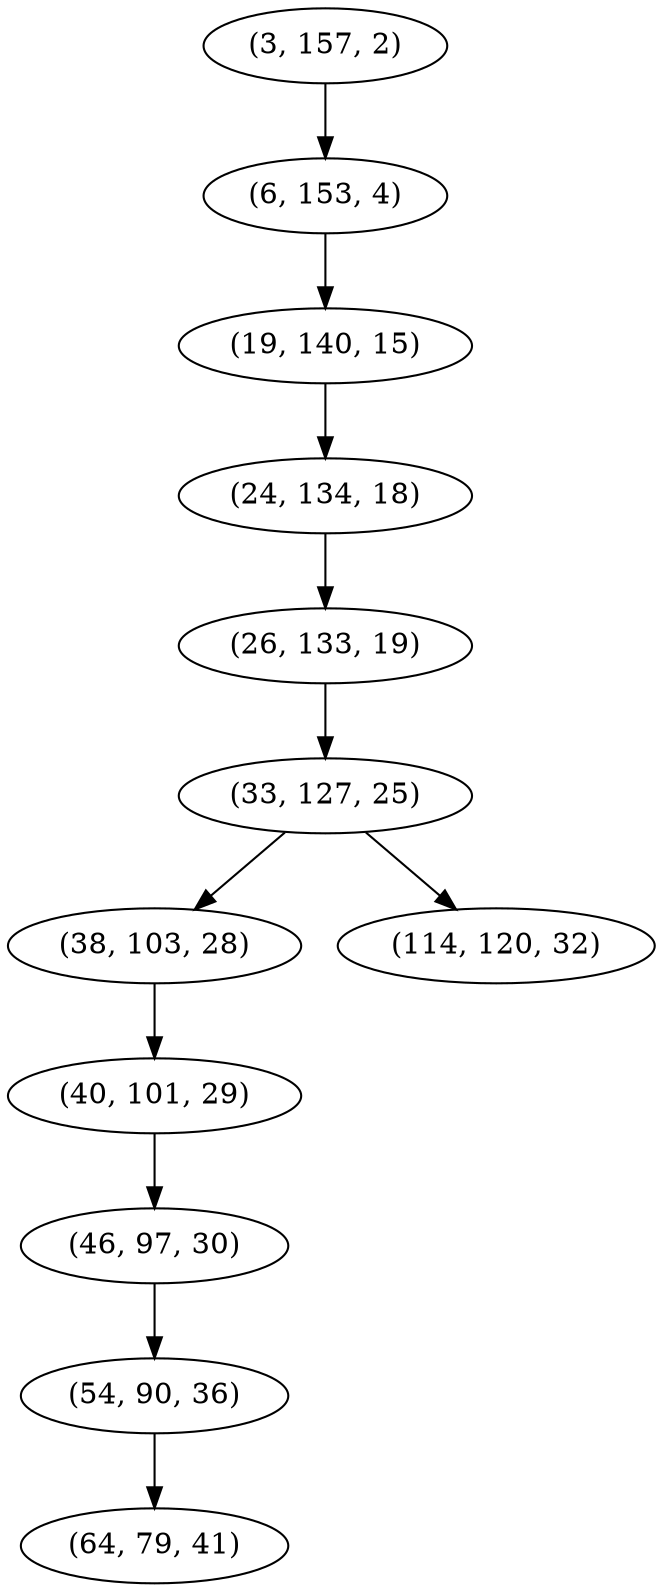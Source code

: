 digraph tree {
    "(3, 157, 2)";
    "(6, 153, 4)";
    "(19, 140, 15)";
    "(24, 134, 18)";
    "(26, 133, 19)";
    "(33, 127, 25)";
    "(38, 103, 28)";
    "(40, 101, 29)";
    "(46, 97, 30)";
    "(54, 90, 36)";
    "(64, 79, 41)";
    "(114, 120, 32)";
    "(3, 157, 2)" -> "(6, 153, 4)";
    "(6, 153, 4)" -> "(19, 140, 15)";
    "(19, 140, 15)" -> "(24, 134, 18)";
    "(24, 134, 18)" -> "(26, 133, 19)";
    "(26, 133, 19)" -> "(33, 127, 25)";
    "(33, 127, 25)" -> "(38, 103, 28)";
    "(33, 127, 25)" -> "(114, 120, 32)";
    "(38, 103, 28)" -> "(40, 101, 29)";
    "(40, 101, 29)" -> "(46, 97, 30)";
    "(46, 97, 30)" -> "(54, 90, 36)";
    "(54, 90, 36)" -> "(64, 79, 41)";
}
